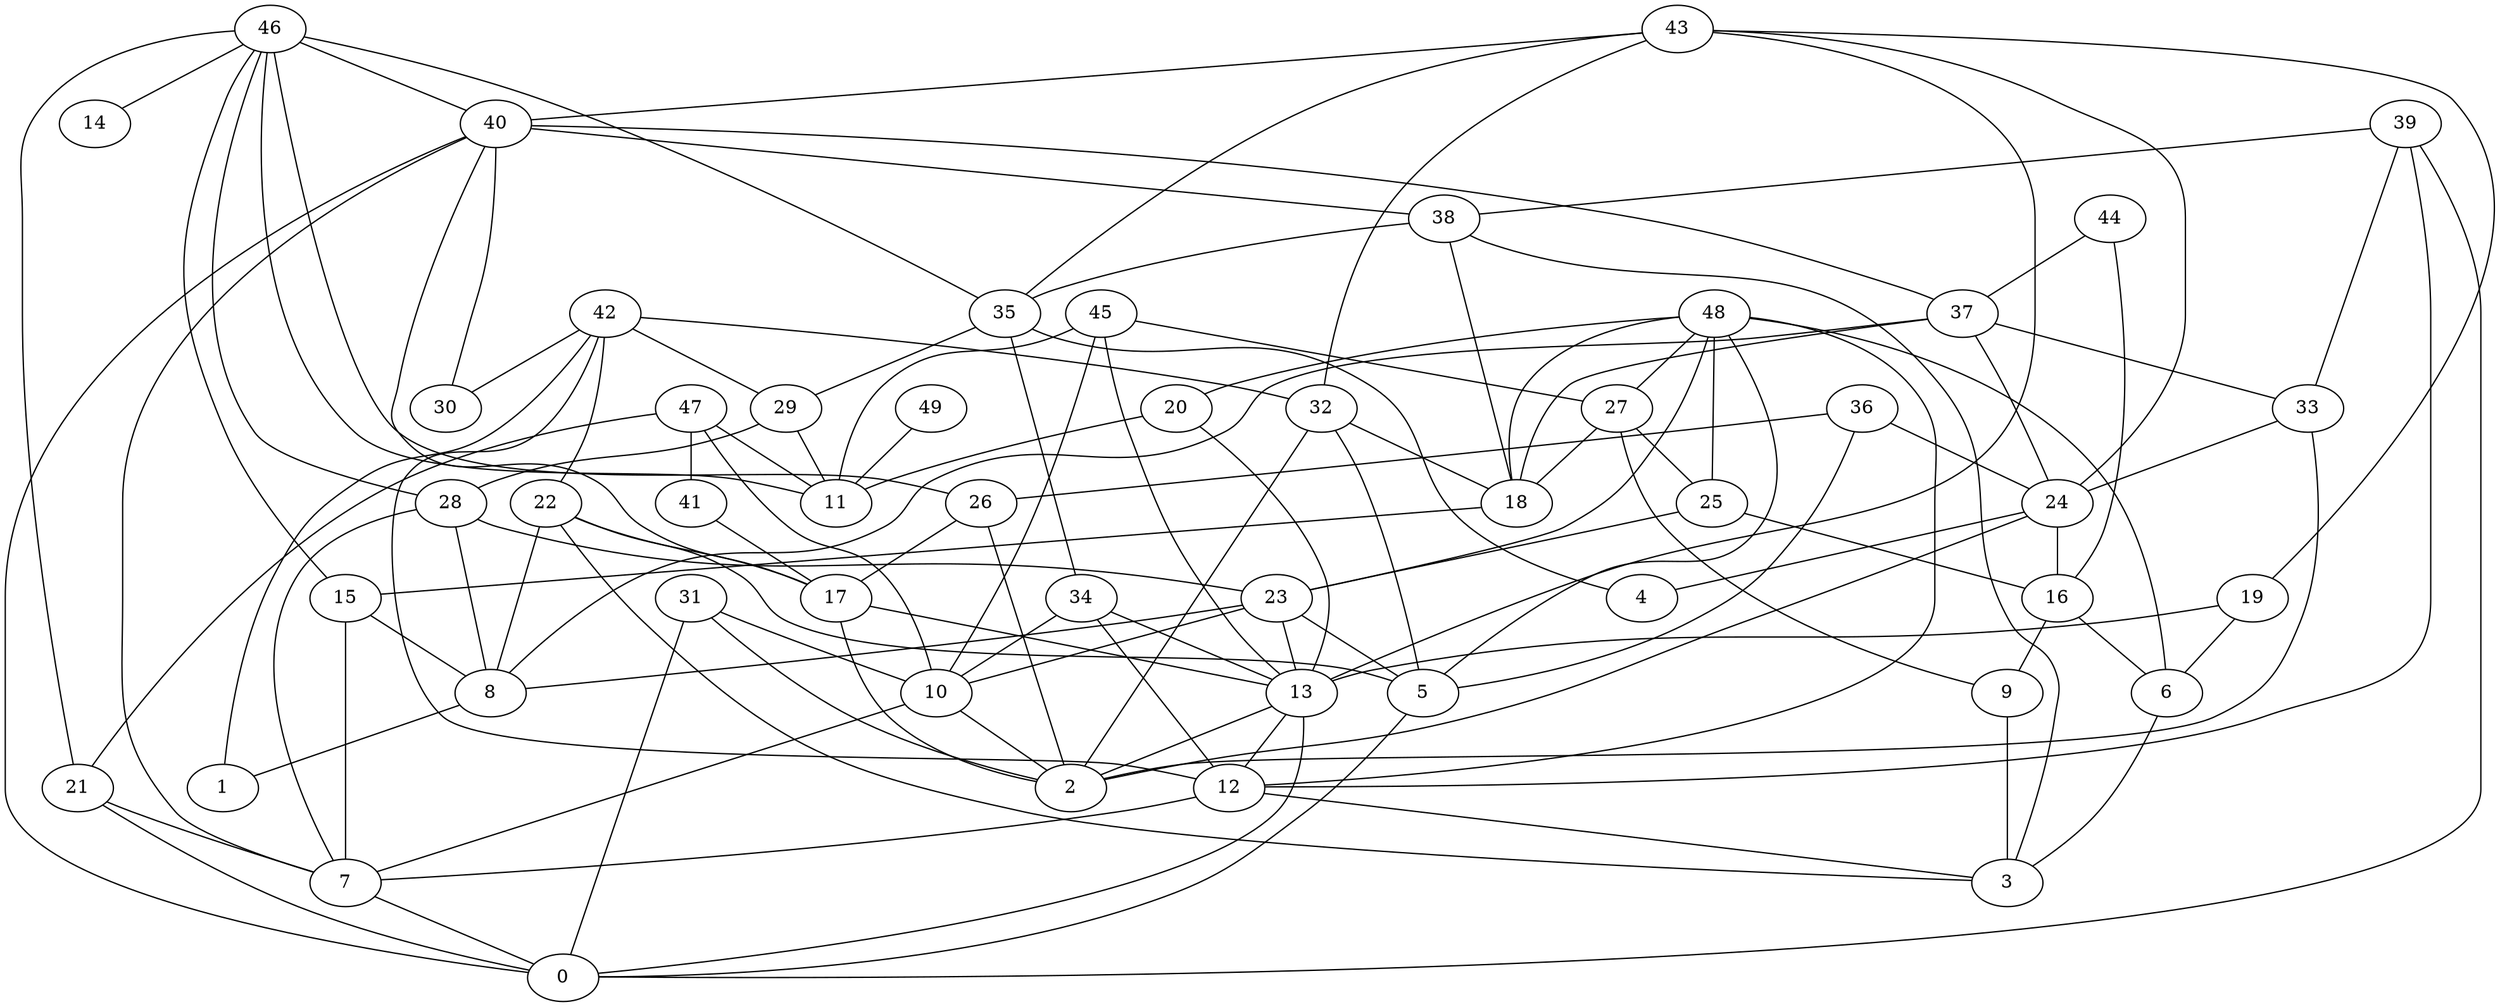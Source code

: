 /* Created by igraph 0.7.1 */
graph {
  0 [
    id=0
  ];
  1 [
    id=1
  ];
  2 [
    id=2
  ];
  3 [
    id=3
  ];
  4 [
    id=4
  ];
  5 [
    id=5
  ];
  6 [
    id=6
  ];
  7 [
    id=7
  ];
  8 [
    id=8
  ];
  9 [
    id=9
  ];
  10 [
    id=10
  ];
  11 [
    id=11
  ];
  12 [
    id=12
  ];
  13 [
    id=13
  ];
  14 [
    id=14
  ];
  15 [
    id=15
  ];
  16 [
    id=16
  ];
  17 [
    id=17
  ];
  18 [
    id=18
  ];
  19 [
    id=19
  ];
  20 [
    id=20
  ];
  21 [
    id=21
  ];
  22 [
    id=22
  ];
  23 [
    id=23
  ];
  24 [
    id=24
  ];
  25 [
    id=25
  ];
  26 [
    id=26
  ];
  27 [
    id=27
  ];
  28 [
    id=28
  ];
  29 [
    id=29
  ];
  30 [
    id=30
  ];
  31 [
    id=31
  ];
  32 [
    id=32
  ];
  33 [
    id=33
  ];
  34 [
    id=34
  ];
  35 [
    id=35
  ];
  36 [
    id=36
  ];
  37 [
    id=37
  ];
  38 [
    id=38
  ];
  39 [
    id=39
  ];
  40 [
    id=40
  ];
  41 [
    id=41
  ];
  42 [
    id=42
  ];
  43 [
    id=43
  ];
  44 [
    id=44
  ];
  45 [
    id=45
  ];
  46 [
    id=46
  ];
  47 [
    id=47
  ];
  48 [
    id=48
  ];
  49 [
    id=49
  ];

  5 -- 0;
  6 -- 3;
  7 -- 0;
  8 -- 1;
  9 -- 3;
  10 -- 2;
  10 -- 7;
  12 -- 3;
  12 -- 7;
  13 -- 0;
  13 -- 2;
  13 -- 12;
  15 -- 7;
  15 -- 8;
  16 -- 6;
  16 -- 9;
  17 -- 2;
  17 -- 13;
  18 -- 15;
  19 -- 6;
  19 -- 13;
  20 -- 11;
  20 -- 13;
  21 -- 0;
  21 -- 7;
  22 -- 3;
  22 -- 5;
  22 -- 8;
  22 -- 17;
  23 -- 5;
  23 -- 8;
  23 -- 10;
  23 -- 13;
  24 -- 2;
  24 -- 4;
  24 -- 16;
  25 -- 16;
  25 -- 23;
  26 -- 2;
  26 -- 17;
  27 -- 9;
  27 -- 18;
  27 -- 25;
  28 -- 7;
  28 -- 8;
  28 -- 23;
  29 -- 11;
  29 -- 28;
  31 -- 0;
  31 -- 2;
  31 -- 10;
  32 -- 2;
  32 -- 5;
  32 -- 18;
  33 -- 2;
  33 -- 24;
  34 -- 10;
  34 -- 12;
  34 -- 13;
  35 -- 4;
  35 -- 29;
  35 -- 34;
  36 -- 5;
  36 -- 24;
  36 -- 26;
  37 -- 8;
  37 -- 18;
  37 -- 24;
  37 -- 33;
  38 -- 3;
  38 -- 18;
  38 -- 35;
  39 -- 0;
  39 -- 12;
  39 -- 33;
  39 -- 38;
  40 -- 0;
  40 -- 7;
  40 -- 17;
  40 -- 30;
  40 -- 37;
  40 -- 38;
  41 -- 17;
  42 -- 1;
  42 -- 12;
  42 -- 22;
  42 -- 29;
  42 -- 30;
  42 -- 32;
  43 -- 13;
  43 -- 19;
  43 -- 24;
  43 -- 32;
  43 -- 35;
  43 -- 40;
  44 -- 16;
  44 -- 37;
  45 -- 10;
  45 -- 11;
  45 -- 13;
  45 -- 27;
  46 -- 11;
  46 -- 14;
  46 -- 15;
  46 -- 21;
  46 -- 26;
  46 -- 28;
  46 -- 35;
  46 -- 40;
  47 -- 10;
  47 -- 11;
  47 -- 21;
  47 -- 41;
  48 -- 5;
  48 -- 6;
  48 -- 12;
  48 -- 18;
  48 -- 20;
  48 -- 23;
  48 -- 25;
  48 -- 27;
  49 -- 11;
}
